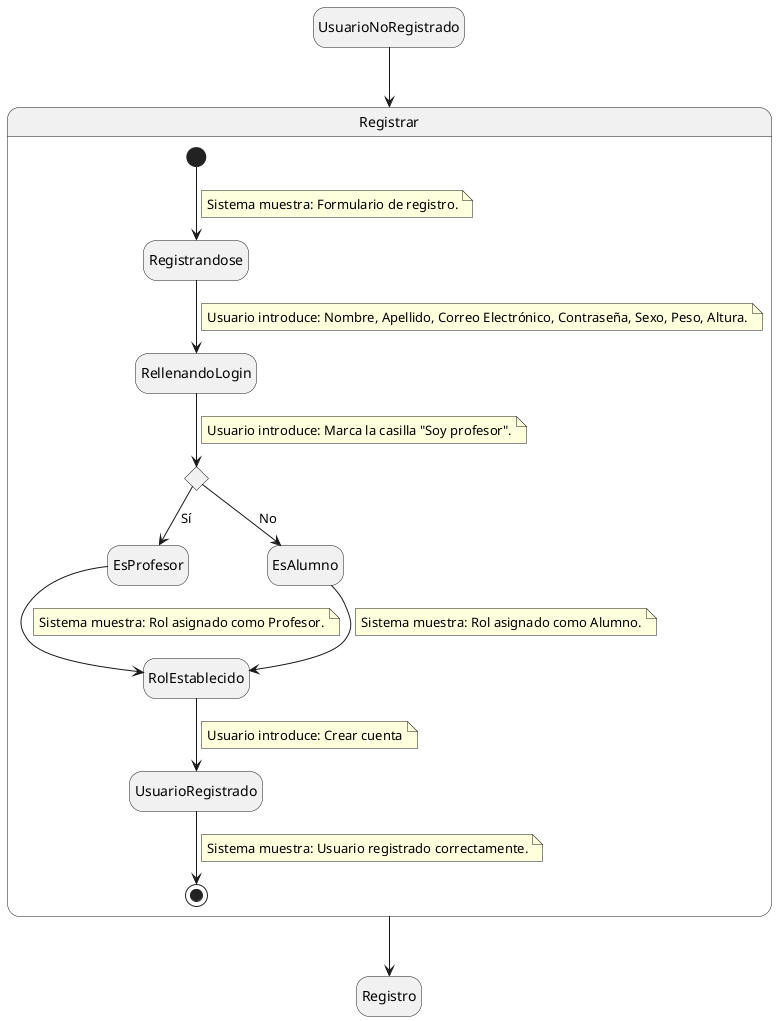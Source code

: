 @startuml
hide empty description

state UsuarioNoRegistrado
state Registro 
state Registrar {
  [*] --> Registrandose
  note on link
    Sistema muestra: Formulario de registro.
  end note

  Registrandose --> RellenandoLogin
  note on link
    Usuario introduce: Nombre, Apellido, Correo Electrónico, Contraseña, Sexo, Peso, Altura.
  end note

  state rombo <<choice>>
  RellenandoLogin --> rombo
  note on link
    Usuario introduce: Marca la casilla "Soy profesor".
  end note

  rombo --> EsProfesor : Sí

  rombo --> EsAlumno : No

  EsAlumno --> RolEstablecido
  note on link
    Sistema muestra: Rol asignado como Alumno.
  end note

  EsProfesor --> RolEstablecido
  note on link
    Sistema muestra: Rol asignado como Profesor.
  end note

  RolEstablecido --> UsuarioRegistrado
  note on link
    Usuario introduce: Crear cuenta
  end note

  UsuarioRegistrado --> [*]
  note on link
    Sistema muestra: Usuario registrado correctamente.
  end note
}

UsuarioNoRegistrado --> Registrar 
Registrar --> Registro

@enduml
